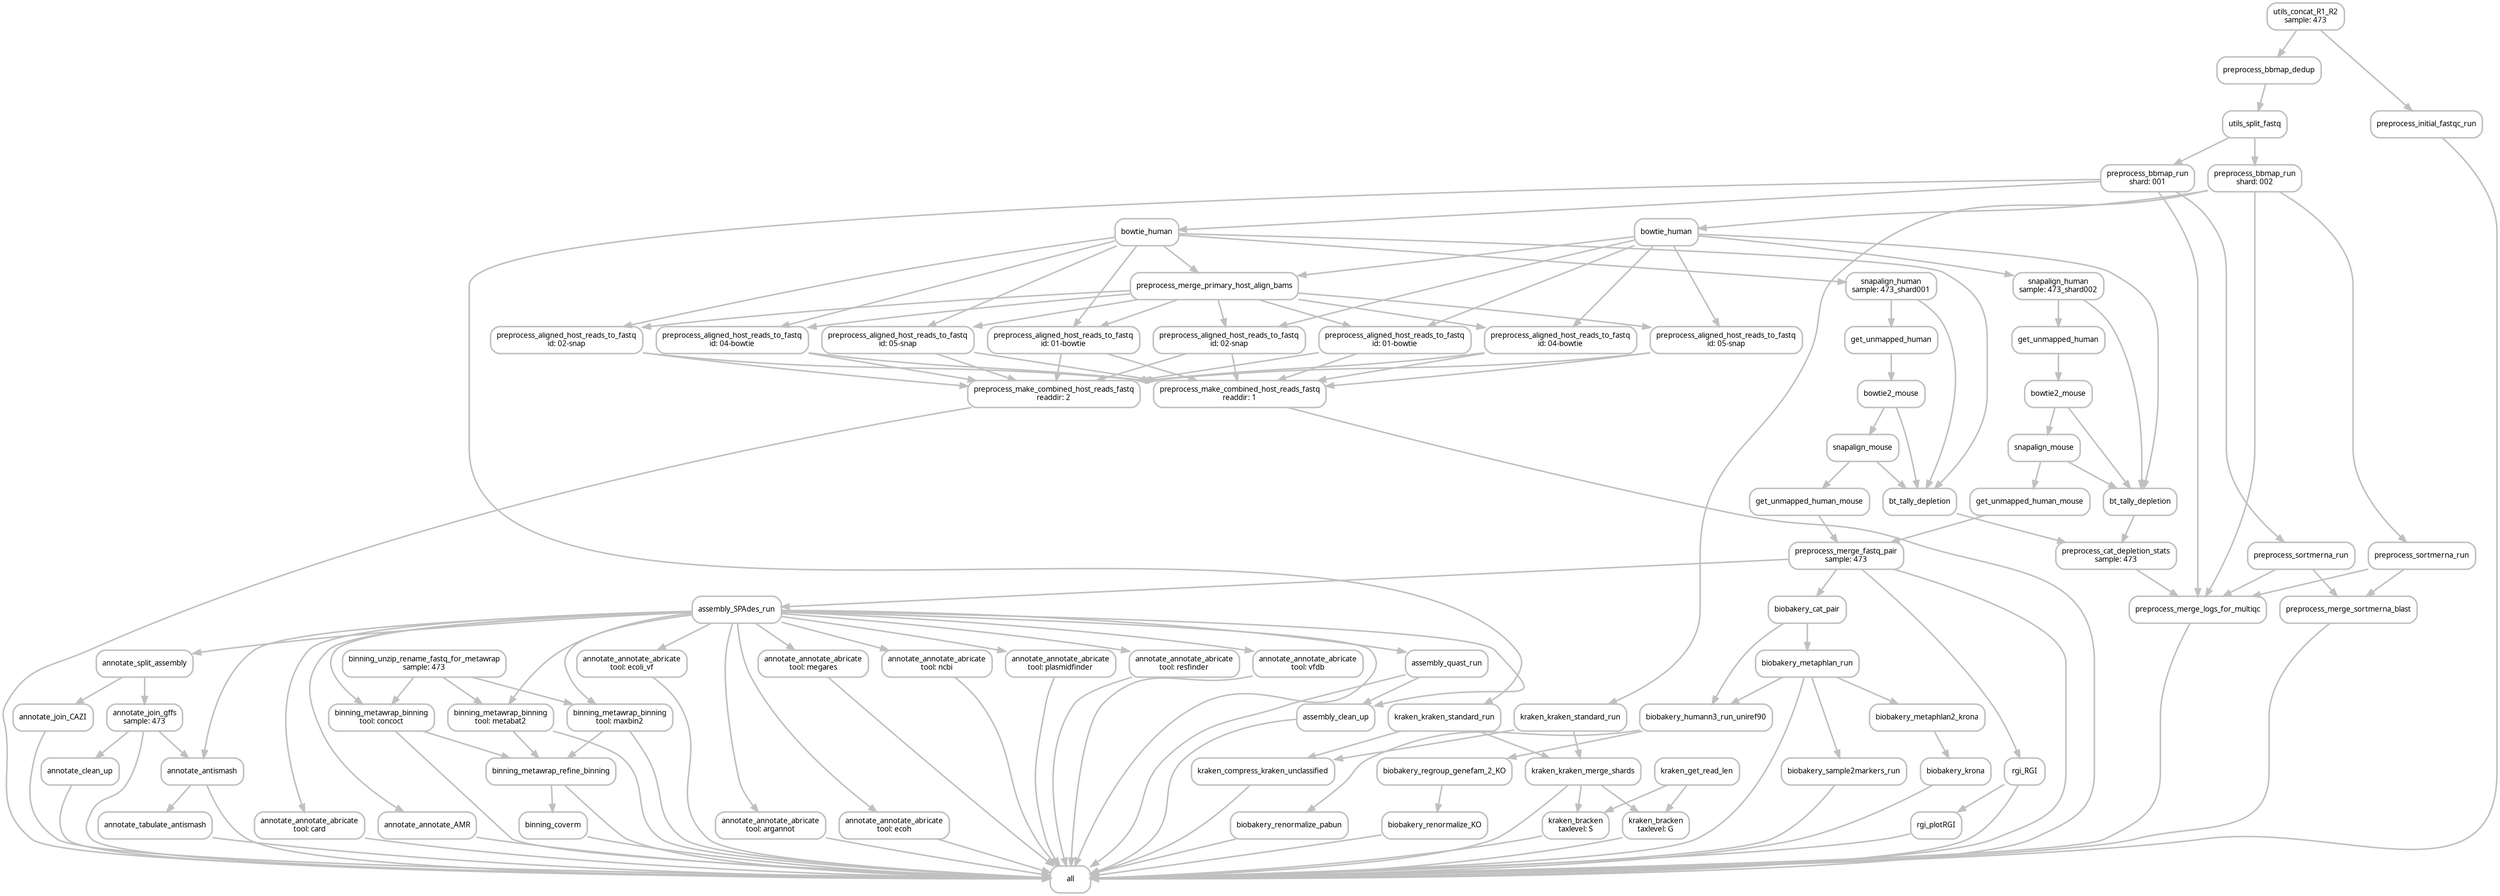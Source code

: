 digraph snakemake_dag {
    graph[bgcolor=white, margin=0];
    node[shape=box, style=rounded, fontname=sans,                 fontsize=10, penwidth=2];
    edge[penwidth=2, color=grey];
	0[label = "all", color = "grey", style="rounded"];
	1[label = "preprocess_merge_fastq_pair\nsample: 473", color = "grey", style="rounded"];
	2[label = "get_unmapped_human_mouse", color = "grey", style="rounded"];
	3[label = "snapalign_mouse", color = "grey", style="rounded"];
	4[label = "bowtie2_mouse", color = "grey", style="rounded"];
	5[label = "get_unmapped_human", color = "grey", style="rounded"];
	6[label = "snapalign_human\nsample: 473_shard001", color = "grey", style="rounded"];
	7[label = "bowtie_human", color = "grey", style="rounded"];
	8[label = "preprocess_bbmap_run\nshard: 001", color = "grey", style="rounded"];
	9[label = "utils_split_fastq", color = "grey", style="rounded"];
	10[label = "preprocess_bbmap_dedup", color = "grey", style="rounded"];
	11[label = "utils_concat_R1_R2\nsample: 473", color = "grey", style="rounded"];
	12[label = "get_unmapped_human_mouse", color = "grey", style="rounded"];
	13[label = "snapalign_mouse", color = "grey", style="rounded"];
	14[label = "bowtie2_mouse", color = "grey", style="rounded"];
	15[label = "get_unmapped_human", color = "grey", style="rounded"];
	16[label = "snapalign_human\nsample: 473_shard002", color = "grey", style="rounded"];
	17[label = "bowtie_human", color = "grey", style="rounded"];
	18[label = "preprocess_bbmap_run\nshard: 002", color = "grey", style="rounded"];
	19[label = "preprocess_merge_logs_for_multiqc", color = "grey", style="rounded"];
	20[label = "preprocess_sortmerna_run", color = "grey", style="rounded"];
	21[label = "preprocess_sortmerna_run", color = "grey", style="rounded"];
	22[label = "preprocess_cat_depletion_stats\nsample: 473", color = "grey", style="rounded"];
	23[label = "bt_tally_depletion", color = "grey", style="rounded"];
	24[label = "bt_tally_depletion", color = "grey", style="rounded"];
	25[label = "preprocess_initial_fastqc_run", color = "grey", style="rounded"];
	26[label = "preprocess_merge_sortmerna_blast", color = "grey", style="rounded"];
	27[label = "preprocess_make_combined_host_reads_fastq\nreaddir: 1", color = "grey", style="rounded"];
	28[label = "preprocess_aligned_host_reads_to_fastq\nid: 01-bowtie", color = "grey", style="rounded"];
	29[label = "preprocess_merge_primary_host_align_bams", color = "grey", style="rounded"];
	30[label = "preprocess_aligned_host_reads_to_fastq\nid: 01-bowtie", color = "grey", style="rounded"];
	31[label = "preprocess_aligned_host_reads_to_fastq\nid: 02-snap", color = "grey", style="rounded"];
	32[label = "preprocess_aligned_host_reads_to_fastq\nid: 02-snap", color = "grey", style="rounded"];
	33[label = "preprocess_aligned_host_reads_to_fastq\nid: 04-bowtie", color = "grey", style="rounded"];
	34[label = "preprocess_aligned_host_reads_to_fastq\nid: 04-bowtie", color = "grey", style="rounded"];
	35[label = "preprocess_aligned_host_reads_to_fastq\nid: 05-snap", color = "grey", style="rounded"];
	36[label = "preprocess_aligned_host_reads_to_fastq\nid: 05-snap", color = "grey", style="rounded"];
	37[label = "preprocess_make_combined_host_reads_fastq\nreaddir: 2", color = "grey", style="rounded"];
	38[label = "biobakery_renormalize_KO", color = "grey", style="rounded"];
	39[label = "biobakery_regroup_genefam_2_KO", color = "grey", style="rounded"];
	40[label = "biobakery_humann3_run_uniref90", color = "grey", style="rounded"];
	41[label = "biobakery_cat_pair", color = "grey", style="rounded"];
	42[label = "biobakery_metaphlan_run", color = "grey", style="rounded"];
	43[label = "biobakery_renormalize_pabun", color = "grey", style="rounded"];
	44[label = "biobakery_sample2markers_run", color = "grey", style="rounded"];
	45[label = "biobakery_krona", color = "grey", style="rounded"];
	46[label = "biobakery_metaphlan2_krona", color = "grey", style="rounded"];
	47[label = "assembly_SPAdes_run", color = "grey", style="rounded"];
	48[label = "assembly_quast_run", color = "grey", style="rounded"];
	49[label = "assembly_clean_up", color = "grey", style="rounded"];
	50[label = "kraken_kraken_merge_shards", color = "grey", style="rounded"];
	51[label = "kraken_kraken_standard_run", color = "grey", style="rounded"];
	52[label = "kraken_kraken_standard_run", color = "grey", style="rounded"];
	53[label = "kraken_compress_kraken_unclassified", color = "grey", style="rounded"];
	54[label = "kraken_get_read_len", color = "grey", style="rounded"];
	55[label = "rgi_RGI", color = "grey", style="rounded"];
	56[label = "rgi_plotRGI", color = "grey", style="rounded"];
	57[label = "binning_metawrap_binning\ntool: concoct", color = "grey", style="rounded"];
	58[label = "binning_unzip_rename_fastq_for_metawrap\nsample: 473", color = "grey", style="rounded"];
	59[label = "binning_metawrap_binning\ntool: metabat2", color = "grey", style="rounded"];
	60[label = "binning_metawrap_binning\ntool: maxbin2", color = "grey", style="rounded"];
	61[label = "binning_metawrap_refine_binning", color = "grey", style="rounded"];
	62[label = "binning_coverm", color = "grey", style="rounded"];
	63[label = "annotate_antismash", color = "grey", style="rounded"];
	64[label = "annotate_split_assembly", color = "grey", style="rounded"];
	65[label = "annotate_tabulate_antismash", color = "grey", style="rounded"];
	66[label = "annotate_annotate_AMR", color = "grey", style="rounded"];
	67[label = "annotate_annotate_abricate\ntool: argannot", color = "grey", style="rounded"];
	68[label = "annotate_annotate_abricate\ntool: card", color = "grey", style="rounded"];
	69[label = "annotate_annotate_abricate\ntool: ecoh", color = "grey", style="rounded"];
	70[label = "annotate_annotate_abricate\ntool: ecoli_vf", color = "grey", style="rounded"];
	71[label = "annotate_annotate_abricate\ntool: megares", color = "grey", style="rounded"];
	72[label = "annotate_annotate_abricate\ntool: ncbi", color = "grey", style="rounded"];
	73[label = "annotate_annotate_abricate\ntool: plasmidfinder", color = "grey", style="rounded"];
	74[label = "annotate_annotate_abricate\ntool: resfinder", color = "grey", style="rounded"];
	75[label = "annotate_annotate_abricate\ntool: vfdb", color = "grey", style="rounded"];
	76[label = "annotate_clean_up", color = "grey", style="rounded"];
	77[label = "kraken_bracken\ntaxlevel: G", color = "grey", style="rounded"];
	78[label = "kraken_bracken\ntaxlevel: S", color = "grey", style="rounded"];
	79[label = "annotate_join_gffs\nsample: 473", color = "grey", style="rounded"];
	80[label = "annotate_join_CAZI", color = "grey", style="rounded"];
	1 -> 0
	19 -> 0
	25 -> 0
	26 -> 0
	27 -> 0
	37 -> 0
	38 -> 0
	42 -> 0
	43 -> 0
	44 -> 0
	45 -> 0
	47 -> 0
	48 -> 0
	49 -> 0
	50 -> 0
	53 -> 0
	55 -> 0
	56 -> 0
	57 -> 0
	59 -> 0
	60 -> 0
	61 -> 0
	62 -> 0
	63 -> 0
	65 -> 0
	66 -> 0
	67 -> 0
	68 -> 0
	69 -> 0
	70 -> 0
	71 -> 0
	72 -> 0
	73 -> 0
	74 -> 0
	75 -> 0
	76 -> 0
	77 -> 0
	78 -> 0
	79 -> 0
	80 -> 0
	2 -> 1
	12 -> 1
	3 -> 2
	4 -> 3
	5 -> 4
	6 -> 5
	7 -> 6
	8 -> 7
	9 -> 8
	10 -> 9
	11 -> 10
	13 -> 12
	14 -> 13
	15 -> 14
	16 -> 15
	17 -> 16
	18 -> 17
	9 -> 18
	20 -> 19
	21 -> 19
	22 -> 19
	8 -> 19
	18 -> 19
	8 -> 20
	18 -> 21
	23 -> 22
	24 -> 22
	7 -> 23
	6 -> 23
	4 -> 23
	3 -> 23
	17 -> 24
	16 -> 24
	14 -> 24
	13 -> 24
	11 -> 25
	20 -> 26
	21 -> 26
	28 -> 27
	30 -> 27
	31 -> 27
	32 -> 27
	33 -> 27
	34 -> 27
	35 -> 27
	36 -> 27
	29 -> 28
	7 -> 28
	7 -> 29
	17 -> 29
	29 -> 30
	17 -> 30
	29 -> 31
	7 -> 31
	29 -> 32
	17 -> 32
	29 -> 33
	7 -> 33
	29 -> 34
	17 -> 34
	29 -> 35
	7 -> 35
	29 -> 36
	17 -> 36
	28 -> 37
	30 -> 37
	31 -> 37
	32 -> 37
	33 -> 37
	34 -> 37
	35 -> 37
	36 -> 37
	39 -> 38
	40 -> 39
	41 -> 40
	42 -> 40
	1 -> 41
	41 -> 42
	40 -> 43
	42 -> 44
	46 -> 45
	42 -> 46
	1 -> 47
	47 -> 48
	48 -> 49
	47 -> 49
	51 -> 50
	52 -> 50
	8 -> 51
	18 -> 52
	51 -> 53
	52 -> 53
	1 -> 55
	55 -> 56
	58 -> 57
	47 -> 57
	58 -> 59
	47 -> 59
	58 -> 60
	47 -> 60
	57 -> 61
	59 -> 61
	60 -> 61
	61 -> 62
	47 -> 63
	79 -> 63
	47 -> 64
	63 -> 65
	47 -> 66
	47 -> 67
	47 -> 68
	47 -> 69
	47 -> 70
	47 -> 71
	47 -> 72
	47 -> 73
	47 -> 74
	47 -> 75
	79 -> 76
	54 -> 77
	50 -> 77
	54 -> 78
	50 -> 78
	64 -> 79
	64 -> 80
}            
